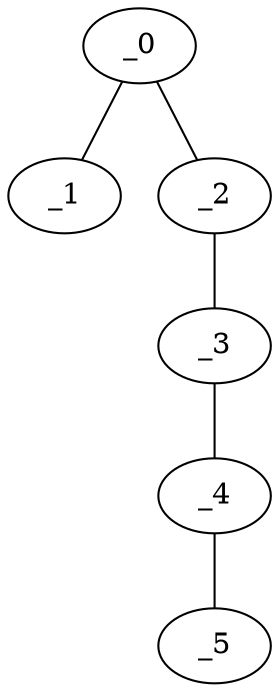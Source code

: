 graph HP1_0083 {
	_0	 [x="0.811902",
		y="3.19077"];
	_1	 [x="0.5206",
		y="0.932478"];
	_0 -- _1;
	_2	 [x="2.04732",
		y="0.256386"];
	_0 -- _2;
	_3	 [x="1.85275",
		y="2.95131"];
	_2 -- _3;
	_4	 [x="0.520375",
		y="1.47263"];
	_3 -- _4;
	_5	 [x="2.07417",
		y="1.83971"];
	_4 -- _5;
}

